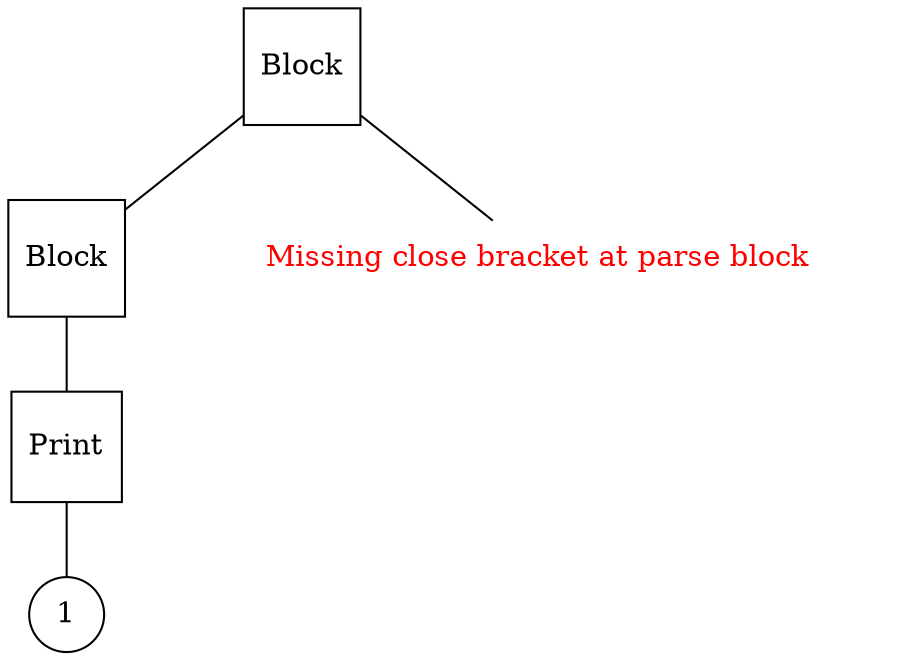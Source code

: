 graph g {
n0 [label = "Block", shape="square"]
n1 [label = "Block", shape="square"]
n2 [label = "Print", shape="square"]
n3 [label = "1", shape="circle"]
error [label = "Missing close bracket at parse block", color="white", style="filled", fontcolor="red"]

"n2" -- "n3"
"n1" -- "n2"
"n0" -- "n1"
"n0" -- "error"
}